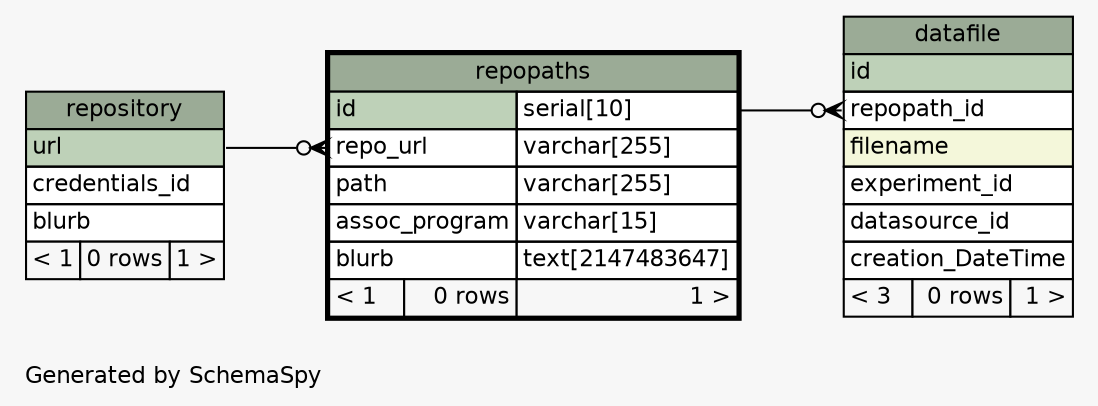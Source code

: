 // dot 2.32.0 on Windows 7 6.1
// SchemaSpy rev 590
digraph "oneDegreeRelationshipsDiagram" {
  graph [
    rankdir="RL"
    bgcolor="#f7f7f7"
    label="\nGenerated by SchemaSpy"
    labeljust="l"
    nodesep="0.18"
    ranksep="0.46"
    fontname="Helvetica"
    fontsize="11"
  ];
  node [
    fontname="Helvetica"
    fontsize="11"
    shape="plaintext"
  ];
  edge [
    arrowsize="0.8"
  ];
  "datafile":"repopath_id":w -> "repopaths":"id.type":e [arrowhead=none dir=back arrowtail=crowodot];
  "repopaths":"repo_url":w -> "repository":"url":e [arrowhead=none dir=back arrowtail=crowodot];
  "datafile" [
    label=<
    <TABLE BORDER="0" CELLBORDER="1" CELLSPACING="0" BGCOLOR="#ffffff">
      <TR><TD COLSPAN="3" BGCOLOR="#9bab96" ALIGN="CENTER">datafile</TD></TR>
      <TR><TD PORT="id" COLSPAN="3" BGCOLOR="#bed1b8" ALIGN="LEFT">id</TD></TR>
      <TR><TD PORT="repopath_id" COLSPAN="3" ALIGN="LEFT">repopath_id</TD></TR>
      <TR><TD PORT="filename" COLSPAN="3" BGCOLOR="#f4f7da" ALIGN="LEFT">filename</TD></TR>
      <TR><TD PORT="experiment_id" COLSPAN="3" ALIGN="LEFT">experiment_id</TD></TR>
      <TR><TD PORT="datasource_id" COLSPAN="3" ALIGN="LEFT">datasource_id</TD></TR>
      <TR><TD PORT="creation_DateTime" COLSPAN="3" ALIGN="LEFT">creation_DateTime</TD></TR>
      <TR><TD ALIGN="LEFT" BGCOLOR="#f7f7f7">&lt; 3</TD><TD ALIGN="RIGHT" BGCOLOR="#f7f7f7">0 rows</TD><TD ALIGN="RIGHT" BGCOLOR="#f7f7f7">1 &gt;</TD></TR>
    </TABLE>>
    URL="datafile.html"
    tooltip="datafile"
  ];
  "repopaths" [
    label=<
    <TABLE BORDER="2" CELLBORDER="1" CELLSPACING="0" BGCOLOR="#ffffff">
      <TR><TD COLSPAN="3" BGCOLOR="#9bab96" ALIGN="CENTER">repopaths</TD></TR>
      <TR><TD PORT="id" COLSPAN="2" BGCOLOR="#bed1b8" ALIGN="LEFT">id</TD><TD PORT="id.type" ALIGN="LEFT">serial[10]</TD></TR>
      <TR><TD PORT="repo_url" COLSPAN="2" ALIGN="LEFT">repo_url</TD><TD PORT="repo_url.type" ALIGN="LEFT">varchar[255]</TD></TR>
      <TR><TD PORT="path" COLSPAN="2" ALIGN="LEFT">path</TD><TD PORT="path.type" ALIGN="LEFT">varchar[255]</TD></TR>
      <TR><TD PORT="assoc_program" COLSPAN="2" ALIGN="LEFT">assoc_program</TD><TD PORT="assoc_program.type" ALIGN="LEFT">varchar[15]</TD></TR>
      <TR><TD PORT="blurb" COLSPAN="2" ALIGN="LEFT">blurb</TD><TD PORT="blurb.type" ALIGN="LEFT">text[2147483647]</TD></TR>
      <TR><TD ALIGN="LEFT" BGCOLOR="#f7f7f7">&lt; 1</TD><TD ALIGN="RIGHT" BGCOLOR="#f7f7f7">0 rows</TD><TD ALIGN="RIGHT" BGCOLOR="#f7f7f7">1 &gt;</TD></TR>
    </TABLE>>
    URL="repopaths.html"
    tooltip="repopaths"
  ];
  "repository" [
    label=<
    <TABLE BORDER="0" CELLBORDER="1" CELLSPACING="0" BGCOLOR="#ffffff">
      <TR><TD COLSPAN="3" BGCOLOR="#9bab96" ALIGN="CENTER">repository</TD></TR>
      <TR><TD PORT="url" COLSPAN="3" BGCOLOR="#bed1b8" ALIGN="LEFT">url</TD></TR>
      <TR><TD PORT="credentials_id" COLSPAN="3" ALIGN="LEFT">credentials_id</TD></TR>
      <TR><TD PORT="blurb" COLSPAN="3" ALIGN="LEFT">blurb</TD></TR>
      <TR><TD ALIGN="LEFT" BGCOLOR="#f7f7f7">&lt; 1</TD><TD ALIGN="RIGHT" BGCOLOR="#f7f7f7">0 rows</TD><TD ALIGN="RIGHT" BGCOLOR="#f7f7f7">1 &gt;</TD></TR>
    </TABLE>>
    URL="repository.html"
    tooltip="repository"
  ];
}

